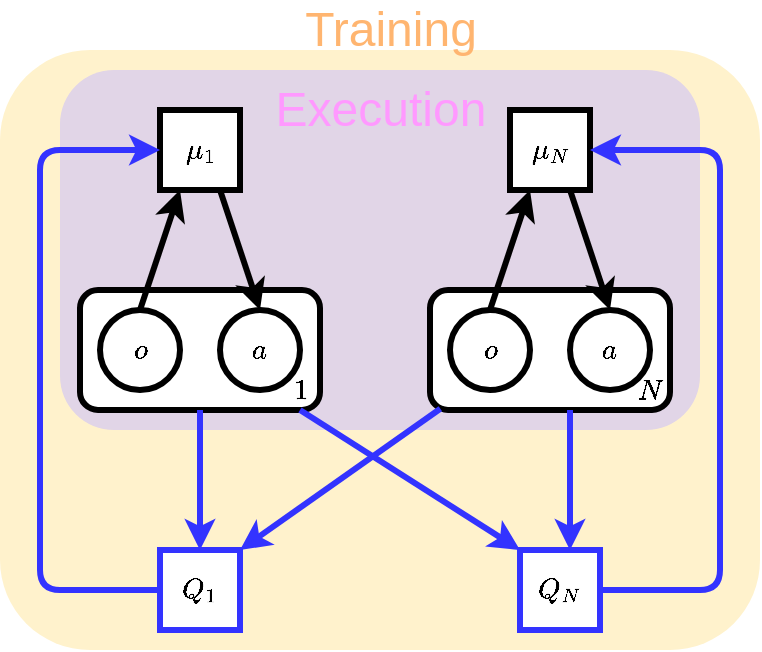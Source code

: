 <mxfile version="14.5.10" type="device" pages="4"><diagram id="PK-QY-lICt2J3dWVrxfU" name="Page-1"><mxGraphModel dx="1426" dy="737" grid="1" gridSize="10" guides="1" tooltips="1" connect="1" arrows="1" fold="1" page="1" pageScale="1" pageWidth="850" pageHeight="1100" math="1" shadow="0"><root><mxCell id="0"/><mxCell id="1" parent="0"/><mxCell id="bBSiEB_u4mJRIo_05Yon-31" value="" style="rounded=1;whiteSpace=wrap;html=1;strokeWidth=3;fillColor=#fff2cc;strokeColor=none;" parent="1" vertex="1"><mxGeometry x="170" y="110" width="380" height="300" as="geometry"/></mxCell><mxCell id="bBSiEB_u4mJRIo_05Yon-20" value="" style="rounded=1;whiteSpace=wrap;html=1;strokeWidth=3;fillColor=#e1d5e7;strokeColor=none;" parent="1" vertex="1"><mxGeometry x="200" y="120" width="320" height="180" as="geometry"/></mxCell><mxCell id="bBSiEB_u4mJRIo_05Yon-5" value="" style="rounded=1;whiteSpace=wrap;html=1;strokeWidth=3;" parent="1" vertex="1"><mxGeometry x="210" y="230" width="120" height="60" as="geometry"/></mxCell><mxCell id="bBSiEB_u4mJRIo_05Yon-1" value="$$\mu_1$$" style="whiteSpace=wrap;html=1;aspect=fixed;strokeWidth=3;" parent="1" vertex="1"><mxGeometry x="250" y="140" width="40" height="40" as="geometry"/></mxCell><mxCell id="bBSiEB_u4mJRIo_05Yon-2" value="$$\mu_N$$" style="whiteSpace=wrap;html=1;aspect=fixed;strokeWidth=3;" parent="1" vertex="1"><mxGeometry x="425" y="140" width="40" height="40" as="geometry"/></mxCell><mxCell id="bBSiEB_u4mJRIo_05Yon-3" value="$$o$$" style="ellipse;whiteSpace=wrap;html=1;aspect=fixed;strokeWidth=3;" parent="1" vertex="1"><mxGeometry x="220" y="240" width="40" height="40" as="geometry"/></mxCell><mxCell id="bBSiEB_u4mJRIo_05Yon-4" value="$$a$$" style="ellipse;whiteSpace=wrap;html=1;aspect=fixed;strokeWidth=3;" parent="1" vertex="1"><mxGeometry x="280" y="240" width="40" height="40" as="geometry"/></mxCell><mxCell id="bBSiEB_u4mJRIo_05Yon-6" value="$$1$$" style="text;html=1;align=center;verticalAlign=middle;resizable=0;points=[];autosize=1;" parent="1" vertex="1"><mxGeometry x="295" y="270" width="50" height="20" as="geometry"/></mxCell><mxCell id="bBSiEB_u4mJRIo_05Yon-7" value="" style="rounded=1;whiteSpace=wrap;html=1;strokeWidth=3;" parent="1" vertex="1"><mxGeometry x="385" y="230" width="120" height="60" as="geometry"/></mxCell><mxCell id="bBSiEB_u4mJRIo_05Yon-8" value="$$o$$" style="ellipse;whiteSpace=wrap;html=1;aspect=fixed;strokeWidth=3;" parent="1" vertex="1"><mxGeometry x="395" y="240" width="40" height="40" as="geometry"/></mxCell><mxCell id="bBSiEB_u4mJRIo_05Yon-9" value="$$a$$" style="ellipse;whiteSpace=wrap;html=1;aspect=fixed;strokeWidth=3;" parent="1" vertex="1"><mxGeometry x="455" y="240" width="40" height="40" as="geometry"/></mxCell><mxCell id="bBSiEB_u4mJRIo_05Yon-10" value="$$N$$" style="text;html=1;align=center;verticalAlign=middle;resizable=0;points=[];autosize=1;" parent="1" vertex="1"><mxGeometry x="470" y="270" width="50" height="20" as="geometry"/></mxCell><mxCell id="bBSiEB_u4mJRIo_05Yon-14" value="" style="endArrow=classic;html=1;exitX=0.5;exitY=0;exitDx=0;exitDy=0;entryX=0.25;entryY=1;entryDx=0;entryDy=0;strokeWidth=3;" parent="1" source="bBSiEB_u4mJRIo_05Yon-3" target="bBSiEB_u4mJRIo_05Yon-1" edge="1"><mxGeometry width="50" height="50" relative="1" as="geometry"><mxPoint x="400" y="430" as="sourcePoint"/><mxPoint x="450" y="380" as="targetPoint"/></mxGeometry></mxCell><mxCell id="bBSiEB_u4mJRIo_05Yon-15" value="" style="endArrow=classic;html=1;strokeWidth=3;exitX=0.75;exitY=1;exitDx=0;exitDy=0;entryX=0.5;entryY=0;entryDx=0;entryDy=0;" parent="1" source="bBSiEB_u4mJRIo_05Yon-1" target="bBSiEB_u4mJRIo_05Yon-4" edge="1"><mxGeometry width="50" height="50" relative="1" as="geometry"><mxPoint x="400" y="430" as="sourcePoint"/><mxPoint x="450" y="380" as="targetPoint"/></mxGeometry></mxCell><mxCell id="bBSiEB_u4mJRIo_05Yon-16" value="" style="endArrow=classic;html=1;strokeWidth=3;exitX=0.5;exitY=0;exitDx=0;exitDy=0;entryX=0.25;entryY=1;entryDx=0;entryDy=0;" parent="1" source="bBSiEB_u4mJRIo_05Yon-8" target="bBSiEB_u4mJRIo_05Yon-2" edge="1"><mxGeometry width="50" height="50" relative="1" as="geometry"><mxPoint x="400" y="430" as="sourcePoint"/><mxPoint x="450" y="380" as="targetPoint"/></mxGeometry></mxCell><mxCell id="bBSiEB_u4mJRIo_05Yon-17" value="" style="endArrow=classic;html=1;strokeWidth=3;exitX=0.75;exitY=1;exitDx=0;exitDy=0;entryX=0.5;entryY=0;entryDx=0;entryDy=0;" parent="1" source="bBSiEB_u4mJRIo_05Yon-2" target="bBSiEB_u4mJRIo_05Yon-9" edge="1"><mxGeometry width="50" height="50" relative="1" as="geometry"><mxPoint x="400" y="430" as="sourcePoint"/><mxPoint x="450" y="380" as="targetPoint"/></mxGeometry></mxCell><mxCell id="bBSiEB_u4mJRIo_05Yon-18" value="" style="shape=image;html=1;verticalAlign=top;verticalLabelPosition=bottom;labelBackgroundColor=#ffffff;imageAspect=0;aspect=fixed;image=https://cdn1.iconfinder.com/data/icons/heroicons-ui/24/dots-horizontal-128.png;strokeWidth=3;" parent="1" vertex="1"><mxGeometry x="340" y="240" width="40" height="40" as="geometry"/></mxCell><mxCell id="bBSiEB_u4mJRIo_05Yon-19" value="" style="shape=image;html=1;verticalAlign=top;verticalLabelPosition=bottom;labelBackgroundColor=#ffffff;imageAspect=0;aspect=fixed;image=https://cdn1.iconfinder.com/data/icons/heroicons-ui/24/dots-horizontal-128.png;strokeWidth=3;" parent="1" vertex="1"><mxGeometry x="340" y="140" width="40" height="40" as="geometry"/></mxCell><mxCell id="bBSiEB_u4mJRIo_05Yon-21" value="$$Q_1$$" style="whiteSpace=wrap;html=1;aspect=fixed;strokeWidth=3;strokeColor=#3333FF;" parent="1" vertex="1"><mxGeometry x="250" y="360" width="40" height="40" as="geometry"/></mxCell><mxCell id="bBSiEB_u4mJRIo_05Yon-22" value="$$Q_N$$" style="whiteSpace=wrap;html=1;aspect=fixed;strokeWidth=3;strokeColor=#3333FF;" parent="1" vertex="1"><mxGeometry x="430" y="360" width="40" height="40" as="geometry"/></mxCell><mxCell id="bBSiEB_u4mJRIo_05Yon-23" value="" style="endArrow=classic;html=1;strokeWidth=3;exitX=0.5;exitY=1;exitDx=0;exitDy=0;entryX=0.5;entryY=0;entryDx=0;entryDy=0;strokeColor=#3333FF;" parent="1" source="bBSiEB_u4mJRIo_05Yon-5" target="bBSiEB_u4mJRIo_05Yon-21" edge="1"><mxGeometry width="50" height="50" relative="1" as="geometry"><mxPoint x="400" y="430" as="sourcePoint"/><mxPoint x="450" y="380" as="targetPoint"/></mxGeometry></mxCell><mxCell id="bBSiEB_u4mJRIo_05Yon-24" value="" style="endArrow=classic;html=1;strokeWidth=3;exitX=0.5;exitY=1;exitDx=0;exitDy=0;entryX=0.5;entryY=0;entryDx=0;entryDy=0;strokeColor=#3333FF;" parent="1" edge="1"><mxGeometry width="50" height="50" relative="1" as="geometry"><mxPoint x="455" y="290" as="sourcePoint"/><mxPoint x="455" y="360" as="targetPoint"/></mxGeometry></mxCell><mxCell id="bBSiEB_u4mJRIo_05Yon-25" value="&lt;font color=&quot;#ff99ff&quot; style=&quot;font-size: 24px&quot;&gt;Execution&lt;/font&gt;" style="text;html=1;align=center;verticalAlign=middle;resizable=0;points=[];autosize=1;" parent="1" vertex="1"><mxGeometry x="300" y="130" width="120" height="20" as="geometry"/></mxCell><mxCell id="bBSiEB_u4mJRIo_05Yon-26" value="" style="endArrow=classic;html=1;strokeColor=#3333FF;strokeWidth=3;exitX=0;exitY=0.5;exitDx=0;exitDy=0;entryX=0;entryY=0.5;entryDx=0;entryDy=0;" parent="1" source="bBSiEB_u4mJRIo_05Yon-21" target="bBSiEB_u4mJRIo_05Yon-1" edge="1"><mxGeometry width="50" height="50" relative="1" as="geometry"><mxPoint x="400" y="430" as="sourcePoint"/><mxPoint x="450" y="380" as="targetPoint"/><Array as="points"><mxPoint x="190" y="380"/><mxPoint x="190" y="160"/></Array></mxGeometry></mxCell><mxCell id="bBSiEB_u4mJRIo_05Yon-27" value="" style="endArrow=classic;html=1;strokeColor=#3333FF;strokeWidth=3;entryX=1;entryY=0.5;entryDx=0;entryDy=0;exitX=1;exitY=0.5;exitDx=0;exitDy=0;" parent="1" source="bBSiEB_u4mJRIo_05Yon-22" target="bBSiEB_u4mJRIo_05Yon-2" edge="1"><mxGeometry width="50" height="50" relative="1" as="geometry"><mxPoint x="400" y="430" as="sourcePoint"/><mxPoint x="450" y="380" as="targetPoint"/><Array as="points"><mxPoint x="530" y="380"/><mxPoint x="530" y="160"/></Array></mxGeometry></mxCell><mxCell id="bBSiEB_u4mJRIo_05Yon-28" value="" style="endArrow=classic;html=1;strokeWidth=3;entryX=0;entryY=0;entryDx=0;entryDy=0;strokeColor=#3333FF;exitX=0.5;exitY=1;exitDx=0;exitDy=0;exitPerimeter=0;" parent="1" source="bBSiEB_u4mJRIo_05Yon-6" target="bBSiEB_u4mJRIo_05Yon-22" edge="1"><mxGeometry width="50" height="50" relative="1" as="geometry"><mxPoint x="330" y="290" as="sourcePoint"/><mxPoint x="280" y="370" as="targetPoint"/></mxGeometry></mxCell><mxCell id="bBSiEB_u4mJRIo_05Yon-29" value="" style="endArrow=classic;html=1;strokeWidth=3;exitX=0.043;exitY=0.99;exitDx=0;exitDy=0;entryX=1;entryY=0;entryDx=0;entryDy=0;strokeColor=#3333FF;exitPerimeter=0;" parent="1" source="bBSiEB_u4mJRIo_05Yon-7" target="bBSiEB_u4mJRIo_05Yon-21" edge="1"><mxGeometry width="50" height="50" relative="1" as="geometry"><mxPoint x="290" y="310" as="sourcePoint"/><mxPoint x="290" y="380" as="targetPoint"/></mxGeometry></mxCell><mxCell id="bBSiEB_u4mJRIo_05Yon-30" value="" style="shape=image;html=1;verticalAlign=top;verticalLabelPosition=bottom;labelBackgroundColor=#ffffff;imageAspect=0;aspect=fixed;image=https://cdn1.iconfinder.com/data/icons/heroicons-ui/24/dots-horizontal-128.png;strokeWidth=3;fontColor=#3333FF;" parent="1" vertex="1"><mxGeometry x="345" y="360" width="40" height="40" as="geometry"/></mxCell><mxCell id="bBSiEB_u4mJRIo_05Yon-32" value="&lt;font color=&quot;#ffb570&quot; style=&quot;font-size: 24px&quot;&gt;Training&lt;/font&gt;" style="text;html=1;align=center;verticalAlign=middle;resizable=0;points=[];autosize=1;fontColor=#3333FF;" parent="1" vertex="1"><mxGeometry x="315" y="90" width="100" height="20" as="geometry"/></mxCell></root></mxGraphModel></diagram><diagram id="usixFRcgVMq5M9BGOtjC" name="Page-2"><mxGraphModel dx="1426" dy="737" grid="1" gridSize="10" guides="1" tooltips="1" connect="1" arrows="1" fold="1" page="1" pageScale="1" pageWidth="850" pageHeight="1100" math="1" shadow="0"><root><mxCell id="GWg295tBbvfN__MLjFvi-0"/><mxCell id="GWg295tBbvfN__MLjFvi-1" parent="GWg295tBbvfN__MLjFvi-0"/><mxCell id="zDZf9Mev_K0NCBYM-yZv-17" value="" style="rounded=1;whiteSpace=wrap;html=1;strokeWidth=3;fillColor=#e1d5e7;strokeColor=none;" parent="GWg295tBbvfN__MLjFvi-1" vertex="1"><mxGeometry x="250" y="260" width="510" height="120" as="geometry"/></mxCell><mxCell id="zDZf9Mev_K0NCBYM-yZv-9" value="" style="rhombus;whiteSpace=wrap;html=1;strokeColor=#3333FF;strokeWidth=3;fontColor=#3333FF;" parent="GWg295tBbvfN__MLjFvi-1" vertex="1"><mxGeometry x="280" y="297.5" width="270" height="125" as="geometry"/></mxCell><mxCell id="GWg295tBbvfN__MLjFvi-12" value="" style="rounded=1;whiteSpace=wrap;html=1;strokeWidth=3;fillColor=#fff2cc;strokeColor=none;" parent="GWg295tBbvfN__MLjFvi-1" vertex="1"><mxGeometry x="80" y="250" width="160" height="100" as="geometry"/></mxCell><mxCell id="zDZf9Mev_K0NCBYM-yZv-4" style="edgeStyle=orthogonalEdgeStyle;rounded=0;orthogonalLoop=1;jettySize=auto;html=1;exitX=1;exitY=0.5;exitDx=0;exitDy=0;strokeColor=#3333FF;strokeWidth=3;fontColor=#3333FF;entryX=0;entryY=0.5;entryDx=0;entryDy=0;" parent="GWg295tBbvfN__MLjFvi-1" source="GWg295tBbvfN__MLjFvi-2" target="zDZf9Mev_K0NCBYM-yZv-9" edge="1"><mxGeometry relative="1" as="geometry"><mxPoint x="275" y="362.5" as="targetPoint"/></mxGeometry></mxCell><mxCell id="GWg295tBbvfN__MLjFvi-2" value="&lt;font style=&quot;font-size: 18px&quot; color=&quot;#000000&quot;&gt;N agents&amp;nbsp;&lt;/font&gt;" style="rounded=1;whiteSpace=wrap;html=1;strokeColor=#3333FF;strokeWidth=3;fontColor=#3333FF;" parent="GWg295tBbvfN__MLjFvi-1" vertex="1"><mxGeometry x="100" y="330" width="120" height="60" as="geometry"/></mxCell><mxCell id="GWg295tBbvfN__MLjFvi-3" value="&lt;font style=&quot;font-size: 18px&quot; color=&quot;#000000&quot;&gt;Simulation Environment&lt;/font&gt;" style="rounded=1;whiteSpace=wrap;html=1;strokeColor=#3333FF;strokeWidth=3;fontColor=#3333FF;" parent="GWg295tBbvfN__MLjFvi-1" vertex="1"><mxGeometry x="100" y="210" width="120" height="60" as="geometry"/></mxCell><mxCell id="GWg295tBbvfN__MLjFvi-4" value="" style="endArrow=classic;html=1;strokeColor=#3333FF;strokeWidth=3;fontColor=#3333FF;exitX=0.25;exitY=0;exitDx=0;exitDy=0;entryX=0.25;entryY=1;entryDx=0;entryDy=0;" parent="GWg295tBbvfN__MLjFvi-1" source="GWg295tBbvfN__MLjFvi-2" target="GWg295tBbvfN__MLjFvi-3" edge="1"><mxGeometry width="50" height="50" relative="1" as="geometry"><mxPoint x="140" y="380" as="sourcePoint"/><mxPoint x="190" y="330" as="targetPoint"/></mxGeometry></mxCell><mxCell id="GWg295tBbvfN__MLjFvi-5" value="" style="endArrow=classic;html=1;strokeColor=#3333FF;strokeWidth=3;fontColor=#3333FF;exitX=0.75;exitY=1;exitDx=0;exitDy=0;" parent="GWg295tBbvfN__MLjFvi-1" source="GWg295tBbvfN__MLjFvi-3" edge="1"><mxGeometry width="50" height="50" relative="1" as="geometry"><mxPoint x="140" y="380" as="sourcePoint"/><mxPoint x="190" y="330" as="targetPoint"/></mxGeometry></mxCell><mxCell id="GWg295tBbvfN__MLjFvi-6" value="&lt;font style=&quot;font-size: 18px&quot; color=&quot;#000000&quot;&gt;Physical &lt;br&gt;Environment&lt;/font&gt;" style="rounded=1;whiteSpace=wrap;html=1;strokeColor=#3333FF;strokeWidth=3;fontColor=#3333FF;" parent="GWg295tBbvfN__MLjFvi-1" vertex="1"><mxGeometry x="623.33" y="210" width="120" height="60" as="geometry"/></mxCell><mxCell id="zDZf9Mev_K0NCBYM-yZv-5" style="edgeStyle=orthogonalEdgeStyle;rounded=0;orthogonalLoop=1;jettySize=auto;html=1;exitX=0;exitY=0.5;exitDx=0;exitDy=0;strokeColor=#3333FF;strokeWidth=3;fontColor=#3333FF;entryX=1;entryY=0.5;entryDx=0;entryDy=0;" parent="GWg295tBbvfN__MLjFvi-1" source="GWg295tBbvfN__MLjFvi-7" target="zDZf9Mev_K0NCBYM-yZv-9" edge="1"><mxGeometry relative="1" as="geometry"><mxPoint x="580" y="360" as="targetPoint"/></mxGeometry></mxCell><mxCell id="GWg295tBbvfN__MLjFvi-7" value="&lt;font style=&quot;font-size: 18px&quot; color=&quot;#000000&quot;&gt;N&amp;nbsp; Blackbox UAVs&lt;/font&gt;" style="rounded=1;whiteSpace=wrap;html=1;strokeColor=#3333FF;strokeWidth=3;fontColor=#3333FF;" parent="GWg295tBbvfN__MLjFvi-1" vertex="1"><mxGeometry x="623.33" y="330" width="120" height="60" as="geometry"/></mxCell><mxCell id="GWg295tBbvfN__MLjFvi-8" value="&lt;font style=&quot;font-size: 18px&quot; color=&quot;#000000&quot;&gt;Missions&lt;/font&gt;" style="rounded=1;whiteSpace=wrap;html=1;strokeColor=#3333FF;strokeWidth=3;fontColor=#3333FF;" parent="GWg295tBbvfN__MLjFvi-1" vertex="1"><mxGeometry x="350" y="450" width="120" height="60" as="geometry"/></mxCell><mxCell id="GWg295tBbvfN__MLjFvi-9" value="" style="endArrow=classic;html=1;strokeColor=#3333FF;strokeWidth=3;fontColor=#3333FF;exitX=0.75;exitY=0;exitDx=0;exitDy=0;entryX=0.5;entryY=1;entryDx=0;entryDy=0;" parent="GWg295tBbvfN__MLjFvi-1" source="GWg295tBbvfN__MLjFvi-8" target="GWg295tBbvfN__MLjFvi-7" edge="1"><mxGeometry width="50" height="50" relative="1" as="geometry"><mxPoint x="400" y="400" as="sourcePoint"/><mxPoint x="410" y="390" as="targetPoint"/></mxGeometry></mxCell><mxCell id="GWg295tBbvfN__MLjFvi-11" value="" style="endArrow=classic;html=1;strokeColor=#3333FF;strokeWidth=3;fontColor=#3333FF;exitX=0.25;exitY=0;exitDx=0;exitDy=0;entryX=0.5;entryY=1;entryDx=0;entryDy=0;" parent="GWg295tBbvfN__MLjFvi-1" source="GWg295tBbvfN__MLjFvi-8" target="GWg295tBbvfN__MLjFvi-2" edge="1"><mxGeometry width="50" height="50" relative="1" as="geometry"><mxPoint x="400" y="400" as="sourcePoint"/><mxPoint x="450" y="350" as="targetPoint"/></mxGeometry></mxCell><mxCell id="zDZf9Mev_K0NCBYM-yZv-0" value="&lt;font style=&quot;font-size: 16px&quot; color=&quot;#000000&quot;&gt;Training&lt;/font&gt;" style="text;html=1;align=center;verticalAlign=middle;resizable=0;points=[];autosize=1;fontColor=#3333FF;" parent="GWg295tBbvfN__MLjFvi-1" vertex="1"><mxGeometry x="125" y="290" width="70" height="20" as="geometry"/></mxCell><mxCell id="zDZf9Mev_K0NCBYM-yZv-1" value="" style="endArrow=classic;html=1;strokeColor=#3333FF;strokeWidth=3;fontColor=#3333FF;exitX=0.75;exitY=1;exitDx=0;exitDy=0;entryX=0.75;entryY=0;entryDx=0;entryDy=0;" parent="GWg295tBbvfN__MLjFvi-1" source="GWg295tBbvfN__MLjFvi-6" target="GWg295tBbvfN__MLjFvi-7" edge="1"><mxGeometry width="50" height="50" relative="1" as="geometry"><mxPoint x="673.33" y="370" as="sourcePoint"/><mxPoint x="723.33" y="320" as="targetPoint"/></mxGeometry></mxCell><mxCell id="zDZf9Mev_K0NCBYM-yZv-2" value="" style="endArrow=classic;html=1;strokeColor=#3333FF;strokeWidth=3;fontColor=#3333FF;exitX=0;exitY=0.25;exitDx=0;exitDy=0;entryX=1;entryY=0.25;entryDx=0;entryDy=0;" parent="GWg295tBbvfN__MLjFvi-1" source="GWg295tBbvfN__MLjFvi-6" target="GWg295tBbvfN__MLjFvi-2" edge="1"><mxGeometry width="50" height="50" relative="1" as="geometry"><mxPoint x="400" y="370" as="sourcePoint"/><mxPoint x="450" y="320" as="targetPoint"/><Array as="points"><mxPoint x="280" y="230"/></Array></mxGeometry></mxCell><mxCell id="zDZf9Mev_K0NCBYM-yZv-6" value="$$$$" style="text;html=1;align=center;verticalAlign=middle;resizable=0;points=[];autosize=1;fontColor=#3333FF;" parent="GWg295tBbvfN__MLjFvi-1" vertex="1"><mxGeometry x="730" y="410" width="40" height="20" as="geometry"/></mxCell><mxCell id="zDZf9Mev_K0NCBYM-yZv-10" value="$$U_{alt}$$" style="text;html=1;align=center;verticalAlign=middle;resizable=0;points=[];autosize=1;fontColor=#3333FF;" parent="GWg295tBbvfN__MLjFvi-1" vertex="1"><mxGeometry x="210" y="360" width="80" height="20" as="geometry"/></mxCell><mxCell id="zDZf9Mev_K0NCBYM-yZv-11" value="$$U_{noml}$$" style="text;html=1;align=center;verticalAlign=middle;resizable=0;points=[];autosize=1;fontColor=#3333FF;" parent="GWg295tBbvfN__MLjFvi-1" vertex="1"><mxGeometry x="525" y="370" width="90" height="20" as="geometry"/></mxCell><mxCell id="zDZf9Mev_K0NCBYM-yZv-14" value="" style="endArrow=classic;html=1;strokeColor=#3333FF;strokeWidth=3;fontColor=#3333FF;entryX=0;entryY=0.5;entryDx=0;entryDy=0;exitX=0.5;exitY=0;exitDx=0;exitDy=0;" parent="GWg295tBbvfN__MLjFvi-1" source="zDZf9Mev_K0NCBYM-yZv-9" target="GWg295tBbvfN__MLjFvi-6" edge="1"><mxGeometry width="50" height="50" relative="1" as="geometry"><mxPoint x="400" y="350" as="sourcePoint"/><mxPoint x="450" y="300" as="targetPoint"/></mxGeometry></mxCell><mxCell id="zDZf9Mev_K0NCBYM-yZv-15" value="$$U$$" style="text;html=1;align=center;verticalAlign=middle;resizable=0;points=[];autosize=1;fontColor=#3333FF;" parent="GWg295tBbvfN__MLjFvi-1" vertex="1"><mxGeometry x="500" y="250" width="50" height="20" as="geometry"/></mxCell><mxCell id="PMbYm1z2RRRVVGw4zcHD-0" value="&lt;font style=&quot;font-size: 16px&quot;&gt;Execution&lt;/font&gt;" style="text;html=1;align=center;verticalAlign=middle;resizable=0;points=[];autosize=1;" parent="GWg295tBbvfN__MLjFvi-1" vertex="1"><mxGeometry x="540" y="290" width="90" height="20" as="geometry"/></mxCell><mxCell id="OfC92Tx85r25-ZJbtA1P-0" value="$$U=\begin{cases}U_{alt} &amp;amp; \text{if $|U_{alt}-U_{noml}| \geq U_{th}$} \\ U_{noml} &amp;amp; \text{otherwise} \end{cases}$$" style="text;html=1;align=center;verticalAlign=middle;resizable=0;points=[];autosize=1;" parent="GWg295tBbvfN__MLjFvi-1" vertex="1"><mxGeometry x="105" y="352" width="620" height="20" as="geometry"/></mxCell></root></mxGraphModel></diagram><diagram id="XGh2rJmhQP0A3THoriPg" name="Page-3"><mxGraphModel dx="1426" dy="737" grid="1" gridSize="10" guides="1" tooltips="1" connect="1" arrows="1" fold="1" page="1" pageScale="1" pageWidth="850" pageHeight="1100" math="0" shadow="0"><root><mxCell id="YxjdCV0GqWZZ_ALPlLGZ-0"/><mxCell id="YxjdCV0GqWZZ_ALPlLGZ-1" parent="YxjdCV0GqWZZ_ALPlLGZ-0"/><mxCell id="YxjdCV0GqWZZ_ALPlLGZ-22" value="" style="rounded=0;whiteSpace=wrap;html=1;fillColor=#dae8fc;strokeColor=none;" parent="YxjdCV0GqWZZ_ALPlLGZ-1" vertex="1"><mxGeometry x="50" y="160" width="440" height="460" as="geometry"/></mxCell><mxCell id="YxjdCV0GqWZZ_ALPlLGZ-3" value="" style="shape=cube;whiteSpace=wrap;html=1;boundedLbl=1;backgroundOutline=1;darkOpacity=0.05;darkOpacity2=0.1;fillColor=#fff2cc;strokeColor=#d6b656;" parent="YxjdCV0GqWZZ_ALPlLGZ-1" vertex="1"><mxGeometry x="130" y="310" width="80" height="50" as="geometry"/></mxCell><mxCell id="YxjdCV0GqWZZ_ALPlLGZ-4" value="" style="shape=cube;whiteSpace=wrap;html=1;boundedLbl=1;backgroundOutline=1;darkOpacity=0.05;darkOpacity2=0.1;fillColor=#f8cecc;strokeColor=#b85450;" parent="YxjdCV0GqWZZ_ALPlLGZ-1" vertex="1"><mxGeometry x="420" y="280" width="50" height="50" as="geometry"/></mxCell><mxCell id="YxjdCV0GqWZZ_ALPlLGZ-5" value="" style="shape=cube;whiteSpace=wrap;html=1;boundedLbl=1;backgroundOutline=1;darkOpacity=0.05;darkOpacity2=0.1;fillColor=#e1d5e7;strokeColor=#9673a6;" parent="YxjdCV0GqWZZ_ALPlLGZ-1" vertex="1"><mxGeometry x="280" y="230" width="70" height="50" as="geometry"/></mxCell><mxCell id="YxjdCV0GqWZZ_ALPlLGZ-6" value="" style="shape=cube;whiteSpace=wrap;html=1;boundedLbl=1;backgroundOutline=1;darkOpacity=0.05;darkOpacity2=0.1;fillColor=#d5e8d4;strokeColor=#82b366;" parent="YxjdCV0GqWZZ_ALPlLGZ-1" vertex="1"><mxGeometry x="180" y="480" width="80" height="50" as="geometry"/></mxCell><mxCell id="YxjdCV0GqWZZ_ALPlLGZ-7" value="" style="ellipse;whiteSpace=wrap;html=1;fillColor=#d80073;fontColor=#ffffff;strokeColor=none;" parent="YxjdCV0GqWZZ_ALPlLGZ-1" vertex="1"><mxGeometry x="60" y="560" width="70" height="40" as="geometry"/></mxCell><mxCell id="YxjdCV0GqWZZ_ALPlLGZ-8" value="" style="ellipse;whiteSpace=wrap;html=1;fillColor=#d80073;fontColor=#ffffff;strokeColor=none;" parent="YxjdCV0GqWZZ_ALPlLGZ-1" vertex="1"><mxGeometry x="410" y="525" width="70" height="40" as="geometry"/></mxCell><mxCell id="YxjdCV0GqWZZ_ALPlLGZ-9" value="" style="ellipse;whiteSpace=wrap;html=1;fillColor=#d80073;fontColor=#ffffff;strokeColor=none;" parent="YxjdCV0GqWZZ_ALPlLGZ-1" vertex="1"><mxGeometry x="400" y="170" width="70" height="40" as="geometry"/></mxCell><mxCell id="YxjdCV0GqWZZ_ALPlLGZ-10" value="" style="ellipse;whiteSpace=wrap;html=1;fillColor=#d80073;fontColor=#ffffff;strokeColor=none;" parent="YxjdCV0GqWZZ_ALPlLGZ-1" vertex="1"><mxGeometry x="150" y="220" width="70" height="40" as="geometry"/></mxCell><mxCell id="YxjdCV0GqWZZ_ALPlLGZ-11" value="" style="shape=image;html=1;verticalAlign=top;verticalLabelPosition=bottom;labelBackgroundColor=#ffffff;imageAspect=0;aspect=fixed;image=https://cdn3.iconfinder.com/data/icons/basic-ui-82/64/66-128.png" parent="YxjdCV0GqWZZ_ALPlLGZ-1" vertex="1"><mxGeometry x="80" y="565" width="30" height="30" as="geometry"/></mxCell><mxCell id="YxjdCV0GqWZZ_ALPlLGZ-12" value="" style="shape=image;html=1;verticalAlign=top;verticalLabelPosition=bottom;labelBackgroundColor=#ffffff;imageAspect=0;aspect=fixed;image=https://cdn3.iconfinder.com/data/icons/basic-ui-82/64/66-128.png" parent="YxjdCV0GqWZZ_ALPlLGZ-1" vertex="1"><mxGeometry x="170" y="225" width="30" height="30" as="geometry"/></mxCell><mxCell id="YxjdCV0GqWZZ_ALPlLGZ-13" value="" style="shape=image;html=1;verticalAlign=top;verticalLabelPosition=bottom;labelBackgroundColor=#ffffff;imageAspect=0;aspect=fixed;image=https://cdn3.iconfinder.com/data/icons/basic-ui-82/64/66-128.png" parent="YxjdCV0GqWZZ_ALPlLGZ-1" vertex="1"><mxGeometry x="80" y="630" width="20" height="20" as="geometry"/></mxCell><mxCell id="YxjdCV0GqWZZ_ALPlLGZ-14" value="&lt;font face=&quot;Times New Roman&quot; style=&quot;font-size: 18px&quot;&gt;Autonomous UAV agent&lt;/font&gt;" style="text;html=1;align=center;verticalAlign=middle;resizable=0;points=[];autosize=1;" parent="YxjdCV0GqWZZ_ALPlLGZ-1" vertex="1"><mxGeometry x="125" y="630" width="190" height="20" as="geometry"/></mxCell><mxCell id="YxjdCV0GqWZZ_ALPlLGZ-15" value="" style="ellipse;whiteSpace=wrap;html=1;fillColor=#d80073;fontColor=#ffffff;strokeColor=none;" parent="YxjdCV0GqWZZ_ALPlLGZ-1" vertex="1"><mxGeometry x="320" y="630" width="40" height="20" as="geometry"/></mxCell><mxCell id="YxjdCV0GqWZZ_ALPlLGZ-16" value="&lt;font face=&quot;Times New Roman&quot; style=&quot;font-size: 18px&quot;&gt;Vertiport&lt;/font&gt;" style="text;html=1;align=center;verticalAlign=middle;resizable=0;points=[];autosize=1;" parent="YxjdCV0GqWZZ_ALPlLGZ-1" vertex="1"><mxGeometry x="385" y="630" width="80" height="20" as="geometry"/></mxCell><mxCell id="YxjdCV0GqWZZ_ALPlLGZ-17" value="" style="endArrow=classic;html=1;strokeWidth=2;" parent="YxjdCV0GqWZZ_ALPlLGZ-1" edge="1"><mxGeometry width="50" height="50" relative="1" as="geometry"><mxPoint x="100" y="639.5" as="sourcePoint"/><mxPoint x="130" y="639.5" as="targetPoint"/></mxGeometry></mxCell><mxCell id="YxjdCV0GqWZZ_ALPlLGZ-18" value="" style="endArrow=classic;html=1;strokeWidth=2;" parent="YxjdCV0GqWZZ_ALPlLGZ-1" edge="1"><mxGeometry width="50" height="50" relative="1" as="geometry"><mxPoint x="360" y="639.5" as="sourcePoint"/><mxPoint x="390" y="639.5" as="targetPoint"/></mxGeometry></mxCell><mxCell id="YxjdCV0GqWZZ_ALPlLGZ-19" value="" style="shape=cube;whiteSpace=wrap;html=1;boundedLbl=1;backgroundOutline=1;darkOpacity=0.05;darkOpacity2=0.1;" parent="YxjdCV0GqWZZ_ALPlLGZ-1" vertex="1"><mxGeometry x="80" y="670" width="50" height="40" as="geometry"/></mxCell><mxCell id="YxjdCV0GqWZZ_ALPlLGZ-20" value="" style="endArrow=classic;html=1;strokeWidth=2;" parent="YxjdCV0GqWZZ_ALPlLGZ-1" edge="1"><mxGeometry width="50" height="50" relative="1" as="geometry"><mxPoint x="130" y="700" as="sourcePoint"/><mxPoint x="160" y="700" as="targetPoint"/></mxGeometry></mxCell><mxCell id="YxjdCV0GqWZZ_ALPlLGZ-21" value="&lt;font face=&quot;Times New Roman&quot; style=&quot;font-size: 18px&quot;&gt;Cubic Obstacle&lt;/font&gt;" style="text;html=1;align=center;verticalAlign=middle;resizable=0;points=[];autosize=1;" parent="YxjdCV0GqWZZ_ALPlLGZ-1" vertex="1"><mxGeometry x="155" y="690" width="130" height="20" as="geometry"/></mxCell><mxCell id="YxjdCV0GqWZZ_ALPlLGZ-25" value="" style="rounded=0;whiteSpace=wrap;html=1;fillColor=#dae8fc;strokeColor=none;" parent="YxjdCV0GqWZZ_ALPlLGZ-1" vertex="1"><mxGeometry x="320" y="685" width="40" height="30" as="geometry"/></mxCell><mxCell id="YxjdCV0GqWZZ_ALPlLGZ-26" value="" style="endArrow=classic;html=1;strokeWidth=2;" parent="YxjdCV0GqWZZ_ALPlLGZ-1" edge="1"><mxGeometry width="50" height="50" relative="1" as="geometry"><mxPoint x="360" y="699.5" as="sourcePoint"/><mxPoint x="390" y="699.5" as="targetPoint"/></mxGeometry></mxCell><mxCell id="YxjdCV0GqWZZ_ALPlLGZ-27" value="&lt;font face=&quot;Times New Roman&quot;&gt;&lt;span style=&quot;font-size: 18px&quot;&gt;Testing &lt;br&gt;Arena&lt;/span&gt;&lt;/font&gt;" style="text;html=1;align=center;verticalAlign=middle;resizable=0;points=[];autosize=1;" parent="YxjdCV0GqWZZ_ALPlLGZ-1" vertex="1"><mxGeometry x="385" y="680" width="70" height="40" as="geometry"/></mxCell></root></mxGraphModel></diagram><diagram id="zHx4NgLymaMGJ_jjSdY9" name="Page-4"><mxGraphModel dx="1426" dy="737" grid="1" gridSize="10" guides="1" tooltips="1" connect="1" arrows="1" fold="1" page="1" pageScale="1" pageWidth="850" pageHeight="1100" math="1" shadow="0"><root><mxCell id="bezZwiF6O6uzNpQYLi9H-0"/><mxCell id="bezZwiF6O6uzNpQYLi9H-1" parent="bezZwiF6O6uzNpQYLi9H-0"/><mxCell id="bezZwiF6O6uzNpQYLi9H-2" value="" style="rounded=1;whiteSpace=wrap;html=1;strokeWidth=3;fillColor=#e1d5e7;strokeColor=none;" vertex="1" parent="bezZwiF6O6uzNpQYLi9H-1"><mxGeometry x="250" y="260" width="510" height="120" as="geometry"/></mxCell><mxCell id="bezZwiF6O6uzNpQYLi9H-4" value="" style="rounded=1;whiteSpace=wrap;html=1;strokeWidth=3;fillColor=#fff2cc;strokeColor=none;" vertex="1" parent="bezZwiF6O6uzNpQYLi9H-1"><mxGeometry x="80" y="250" width="160" height="100" as="geometry"/></mxCell><mxCell id="bezZwiF6O6uzNpQYLi9H-5" style="edgeStyle=orthogonalEdgeStyle;rounded=0;orthogonalLoop=1;jettySize=auto;html=1;exitX=1;exitY=0.5;exitDx=0;exitDy=0;strokeColor=#3333FF;strokeWidth=3;fontColor=#3333FF;entryX=0;entryY=0.625;entryDx=0;entryDy=0;entryPerimeter=0;" edge="1" parent="bezZwiF6O6uzNpQYLi9H-1" source="bezZwiF6O6uzNpQYLi9H-6" target="bezZwiF6O6uzNpQYLi9H-26"><mxGeometry relative="1" as="geometry"><mxPoint x="280" y="360" as="targetPoint"/></mxGeometry></mxCell><mxCell id="bezZwiF6O6uzNpQYLi9H-6" value="&lt;font style=&quot;font-size: 18px&quot; color=&quot;#000000&quot;&gt;N agents&amp;nbsp;&lt;/font&gt;" style="rounded=1;whiteSpace=wrap;html=1;strokeColor=#3333FF;strokeWidth=3;fontColor=#3333FF;" vertex="1" parent="bezZwiF6O6uzNpQYLi9H-1"><mxGeometry x="100" y="330" width="120" height="60" as="geometry"/></mxCell><mxCell id="bezZwiF6O6uzNpQYLi9H-7" value="&lt;font style=&quot;font-size: 18px&quot; color=&quot;#000000&quot;&gt;Simulation Environment&lt;/font&gt;" style="rounded=1;whiteSpace=wrap;html=1;strokeColor=#3333FF;strokeWidth=3;fontColor=#3333FF;" vertex="1" parent="bezZwiF6O6uzNpQYLi9H-1"><mxGeometry x="100" y="210" width="120" height="60" as="geometry"/></mxCell><mxCell id="bezZwiF6O6uzNpQYLi9H-8" value="" style="endArrow=classic;html=1;strokeColor=#3333FF;strokeWidth=3;fontColor=#3333FF;exitX=0.25;exitY=0;exitDx=0;exitDy=0;entryX=0.25;entryY=1;entryDx=0;entryDy=0;" edge="1" parent="bezZwiF6O6uzNpQYLi9H-1" source="bezZwiF6O6uzNpQYLi9H-6" target="bezZwiF6O6uzNpQYLi9H-7"><mxGeometry width="50" height="50" relative="1" as="geometry"><mxPoint x="140" y="380" as="sourcePoint"/><mxPoint x="190" y="330" as="targetPoint"/></mxGeometry></mxCell><mxCell id="bezZwiF6O6uzNpQYLi9H-9" value="" style="endArrow=classic;html=1;strokeColor=#3333FF;strokeWidth=3;fontColor=#3333FF;exitX=0.75;exitY=1;exitDx=0;exitDy=0;" edge="1" parent="bezZwiF6O6uzNpQYLi9H-1" source="bezZwiF6O6uzNpQYLi9H-7"><mxGeometry width="50" height="50" relative="1" as="geometry"><mxPoint x="140" y="380" as="sourcePoint"/><mxPoint x="190" y="330" as="targetPoint"/></mxGeometry></mxCell><mxCell id="bezZwiF6O6uzNpQYLi9H-10" value="&lt;font style=&quot;font-size: 18px&quot; color=&quot;#000000&quot;&gt;Physical &lt;br&gt;Environment&lt;/font&gt;" style="rounded=1;whiteSpace=wrap;html=1;strokeWidth=3;fontColor=#3333FF;strokeColor=#3333FF;" vertex="1" parent="bezZwiF6O6uzNpQYLi9H-1"><mxGeometry x="623.33" y="210" width="120" height="60" as="geometry"/></mxCell><mxCell id="bezZwiF6O6uzNpQYLi9H-11" style="edgeStyle=orthogonalEdgeStyle;rounded=0;orthogonalLoop=1;jettySize=auto;html=1;exitX=0;exitY=0.5;exitDx=0;exitDy=0;strokeColor=#3333FF;strokeWidth=3;fontColor=#3333FF;entryX=0.917;entryY=0.625;entryDx=0;entryDy=0;entryPerimeter=0;" edge="1" parent="bezZwiF6O6uzNpQYLi9H-1"><mxGeometry relative="1" as="geometry"><mxPoint x="470.04" y="360" as="targetPoint"/><mxPoint x="633.33" y="360" as="sourcePoint"/></mxGeometry></mxCell><mxCell id="bezZwiF6O6uzNpQYLi9H-12" value="&lt;font style=&quot;font-size: 18px&quot; color=&quot;#000000&quot;&gt;N&amp;nbsp; Blackbox UAVs&lt;/font&gt;" style="rounded=1;whiteSpace=wrap;html=1;strokeColor=#3333FF;strokeWidth=3;fontColor=#3333FF;" vertex="1" parent="bezZwiF6O6uzNpQYLi9H-1"><mxGeometry x="623.33" y="330" width="120" height="60" as="geometry"/></mxCell><mxCell id="bezZwiF6O6uzNpQYLi9H-13" value="&lt;font style=&quot;font-size: 18px&quot; color=&quot;#000000&quot;&gt;Missions&lt;/font&gt;" style="rounded=1;whiteSpace=wrap;html=1;strokeColor=#3333FF;strokeWidth=3;fontColor=#3333FF;" vertex="1" parent="bezZwiF6O6uzNpQYLi9H-1"><mxGeometry x="350" y="450" width="120" height="60" as="geometry"/></mxCell><mxCell id="bezZwiF6O6uzNpQYLi9H-14" value="" style="endArrow=classic;html=1;strokeColor=#3333FF;strokeWidth=3;fontColor=#3333FF;exitX=0.75;exitY=0;exitDx=0;exitDy=0;entryX=0.5;entryY=1;entryDx=0;entryDy=0;" edge="1" parent="bezZwiF6O6uzNpQYLi9H-1" source="bezZwiF6O6uzNpQYLi9H-13" target="bezZwiF6O6uzNpQYLi9H-12"><mxGeometry width="50" height="50" relative="1" as="geometry"><mxPoint x="400" y="400" as="sourcePoint"/><mxPoint x="410" y="390" as="targetPoint"/></mxGeometry></mxCell><mxCell id="bezZwiF6O6uzNpQYLi9H-15" value="" style="endArrow=classic;html=1;strokeColor=#3333FF;strokeWidth=3;fontColor=#3333FF;exitX=0.25;exitY=0;exitDx=0;exitDy=0;entryX=0.5;entryY=1;entryDx=0;entryDy=0;" edge="1" parent="bezZwiF6O6uzNpQYLi9H-1" source="bezZwiF6O6uzNpQYLi9H-13" target="bezZwiF6O6uzNpQYLi9H-6"><mxGeometry width="50" height="50" relative="1" as="geometry"><mxPoint x="400" y="400" as="sourcePoint"/><mxPoint x="450" y="350" as="targetPoint"/></mxGeometry></mxCell><mxCell id="bezZwiF6O6uzNpQYLi9H-16" value="&lt;font style=&quot;font-size: 16px&quot; color=&quot;#000000&quot;&gt;Training&lt;/font&gt;" style="text;html=1;align=center;verticalAlign=middle;resizable=0;points=[];autosize=1;fontColor=#3333FF;" vertex="1" parent="bezZwiF6O6uzNpQYLi9H-1"><mxGeometry x="125" y="290" width="70" height="20" as="geometry"/></mxCell><mxCell id="bezZwiF6O6uzNpQYLi9H-17" value="" style="endArrow=classic;html=1;strokeColor=#3333FF;strokeWidth=3;fontColor=#3333FF;exitX=0.75;exitY=1;exitDx=0;exitDy=0;entryX=0.75;entryY=0;entryDx=0;entryDy=0;" edge="1" parent="bezZwiF6O6uzNpQYLi9H-1" source="bezZwiF6O6uzNpQYLi9H-10" target="bezZwiF6O6uzNpQYLi9H-12"><mxGeometry width="50" height="50" relative="1" as="geometry"><mxPoint x="673.33" y="370" as="sourcePoint"/><mxPoint x="723.33" y="320" as="targetPoint"/></mxGeometry></mxCell><mxCell id="bezZwiF6O6uzNpQYLi9H-18" value="" style="endArrow=classic;html=1;strokeColor=#3333FF;strokeWidth=3;fontColor=#3333FF;exitX=0;exitY=0.25;exitDx=0;exitDy=0;entryX=1;entryY=0.25;entryDx=0;entryDy=0;" edge="1" parent="bezZwiF6O6uzNpQYLi9H-1" source="bezZwiF6O6uzNpQYLi9H-10" target="bezZwiF6O6uzNpQYLi9H-6"><mxGeometry width="50" height="50" relative="1" as="geometry"><mxPoint x="400" y="370" as="sourcePoint"/><mxPoint x="450" y="320" as="targetPoint"/><Array as="points"><mxPoint x="280" y="230"/></Array></mxGeometry></mxCell><mxCell id="bezZwiF6O6uzNpQYLi9H-19" value="$$$$" style="text;html=1;align=center;verticalAlign=middle;resizable=0;points=[];autosize=1;fontColor=#3333FF;" vertex="1" parent="bezZwiF6O6uzNpQYLi9H-1"><mxGeometry x="730" y="410" width="40" height="20" as="geometry"/></mxCell><mxCell id="bezZwiF6O6uzNpQYLi9H-20" value="$$U_{alt}$$" style="text;html=1;align=center;verticalAlign=middle;resizable=0;points=[];autosize=1;fontColor=#3333FF;" vertex="1" parent="bezZwiF6O6uzNpQYLi9H-1"><mxGeometry x="250" y="360" width="80" height="20" as="geometry"/></mxCell><mxCell id="bezZwiF6O6uzNpQYLi9H-21" value="$$U_{noml}$$" style="text;html=1;align=center;verticalAlign=middle;resizable=0;points=[];autosize=1;fontColor=#3333FF;" vertex="1" parent="bezZwiF6O6uzNpQYLi9H-1"><mxGeometry x="510" y="360" width="90" height="20" as="geometry"/></mxCell><mxCell id="bezZwiF6O6uzNpQYLi9H-22" value="" style="endArrow=classic;html=1;strokeColor=#3333FF;strokeWidth=3;fontColor=#3333FF;entryX=0;entryY=0.5;entryDx=0;entryDy=0;exitX=0.5;exitY=0;exitDx=0;exitDy=0;" edge="1" parent="bezZwiF6O6uzNpQYLi9H-1" source="bezZwiF6O6uzNpQYLi9H-26" target="bezZwiF6O6uzNpQYLi9H-10"><mxGeometry width="50" height="50" relative="1" as="geometry"><mxPoint x="415" y="297.5" as="sourcePoint"/><mxPoint x="450" y="300" as="targetPoint"/></mxGeometry></mxCell><mxCell id="bezZwiF6O6uzNpQYLi9H-23" value="$$U$$" style="text;html=1;align=center;verticalAlign=middle;resizable=0;points=[];autosize=1;fontColor=#3333FF;" vertex="1" parent="bezZwiF6O6uzNpQYLi9H-1"><mxGeometry x="500" y="250" width="50" height="20" as="geometry"/></mxCell><mxCell id="bezZwiF6O6uzNpQYLi9H-24" value="&lt;font style=&quot;font-size: 16px&quot;&gt;Execution&lt;/font&gt;" style="text;html=1;align=center;verticalAlign=middle;resizable=0;points=[];autosize=1;" vertex="1" parent="bezZwiF6O6uzNpQYLi9H-1"><mxGeometry x="540" y="290" width="90" height="20" as="geometry"/></mxCell><mxCell id="bezZwiF6O6uzNpQYLi9H-26" value="&lt;font style=&quot;font-size: 18px&quot;&gt;Select U According to Equation 6&lt;/font&gt;" style="rounded=1;whiteSpace=wrap;html=1;strokeWidth=3;strokeColor=#3333FF;" vertex="1" parent="bezZwiF6O6uzNpQYLi9H-1"><mxGeometry x="350" y="310" width="120" height="80" as="geometry"/></mxCell></root></mxGraphModel></diagram></mxfile>